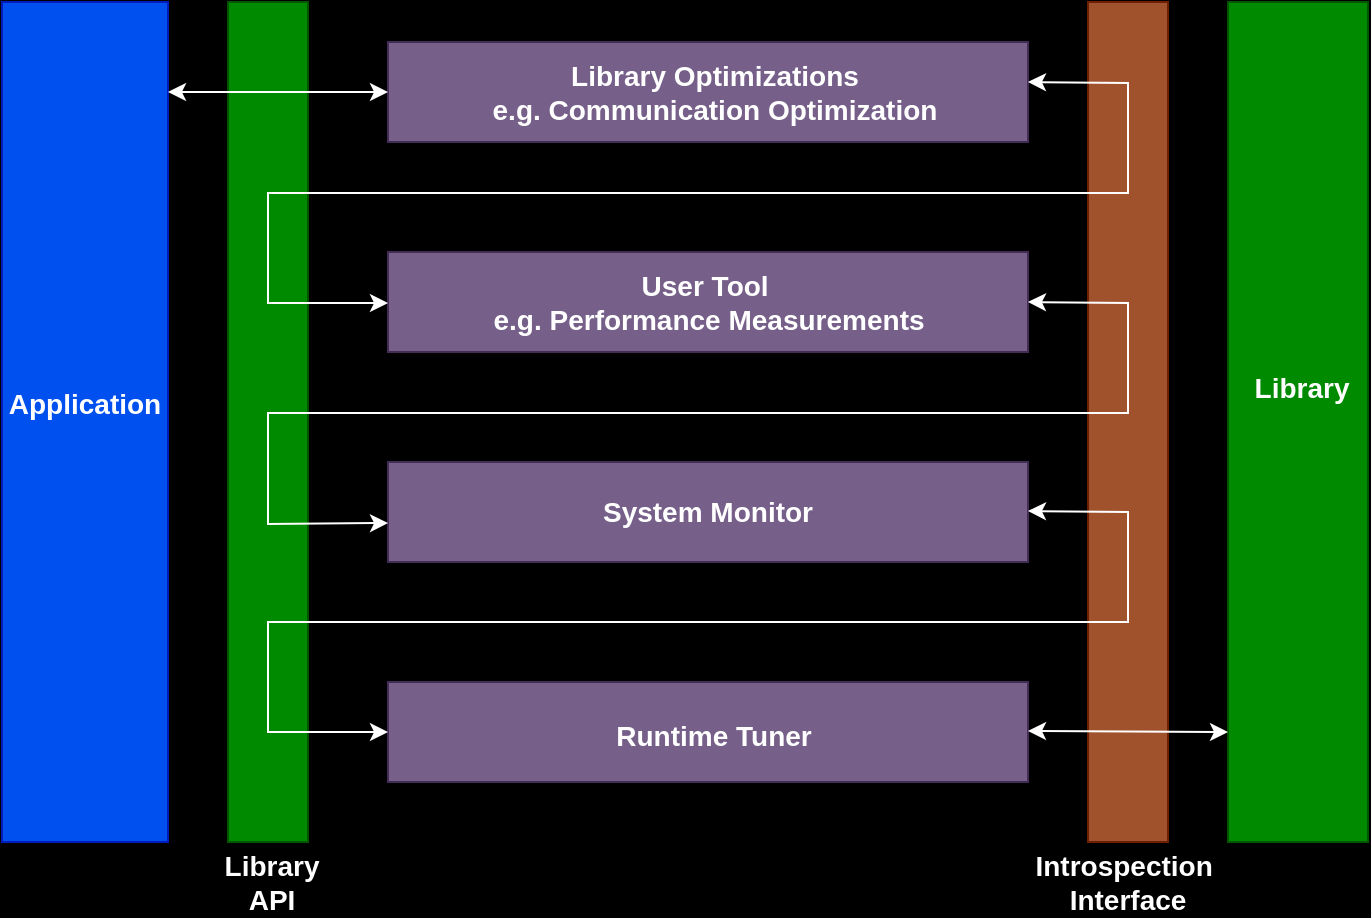 <mxfile version="24.7.1" type="github">
  <diagram name="Page-1" id="c_k5aLJXqeRL7h8JGnlB">
    <mxGraphModel dx="1434" dy="540" grid="0" gridSize="10" guides="1" tooltips="1" connect="1" arrows="1" fold="1" page="0" pageScale="1" pageWidth="850" pageHeight="1100" background="#000000" math="0" shadow="0">
      <root>
        <mxCell id="0" />
        <mxCell id="1" parent="0" />
        <mxCell id="h9ObIdVZo0J2hoLcuRQP-1" value="" style="rounded=0;whiteSpace=wrap;html=1;fillColor=#0050ef;strokeColor=#001DBC;fontColor=#ffffff;" vertex="1" parent="1">
          <mxGeometry x="107" y="400" width="83" height="420" as="geometry" />
        </mxCell>
        <mxCell id="h9ObIdVZo0J2hoLcuRQP-2" value="&lt;b&gt;&lt;font style=&quot;font-size: 14px;&quot;&gt;Application&lt;/font&gt;&lt;/b&gt;" style="text;html=1;align=center;verticalAlign=middle;whiteSpace=wrap;rounded=0;labelBorderColor=none;fontColor=#FFFFFF;" vertex="1" parent="1">
          <mxGeometry x="113" y="581" width="71" height="39" as="geometry" />
        </mxCell>
        <mxCell id="h9ObIdVZo0J2hoLcuRQP-3" value="" style="rounded=0;whiteSpace=wrap;html=1;fillColor=#008a00;strokeColor=#005700;fontColor=#ffffff;" vertex="1" parent="1">
          <mxGeometry x="220" y="400" width="40" height="420" as="geometry" />
        </mxCell>
        <mxCell id="h9ObIdVZo0J2hoLcuRQP-4" value="" style="rounded=0;whiteSpace=wrap;html=1;fillColor=#008a00;strokeColor=#005700;fontColor=#ffffff;" vertex="1" parent="1">
          <mxGeometry x="720" y="400" width="70" height="420" as="geometry" />
        </mxCell>
        <mxCell id="h9ObIdVZo0J2hoLcuRQP-5" value="" style="rounded=0;whiteSpace=wrap;html=1;fillColor=#a0522d;strokeColor=#6D1F00;fontColor=#ffffff;" vertex="1" parent="1">
          <mxGeometry x="650" y="400" width="40" height="420" as="geometry" />
        </mxCell>
        <mxCell id="h9ObIdVZo0J2hoLcuRQP-6" value="" style="rounded=0;whiteSpace=wrap;html=1;fillColor=#76608a;strokeColor=#432D57;fontColor=#ffffff;" vertex="1" parent="1">
          <mxGeometry x="300" y="420" width="320" height="50" as="geometry" />
        </mxCell>
        <mxCell id="h9ObIdVZo0J2hoLcuRQP-7" value="" style="rounded=0;whiteSpace=wrap;html=1;fillColor=#76608a;strokeColor=#432D57;fontColor=#ffffff;" vertex="1" parent="1">
          <mxGeometry x="300" y="525" width="320" height="50" as="geometry" />
        </mxCell>
        <mxCell id="h9ObIdVZo0J2hoLcuRQP-8" value="" style="rounded=0;whiteSpace=wrap;html=1;fillColor=#76608a;strokeColor=#432D57;fontColor=#ffffff;" vertex="1" parent="1">
          <mxGeometry x="300" y="630" width="320" height="50" as="geometry" />
        </mxCell>
        <mxCell id="h9ObIdVZo0J2hoLcuRQP-9" value="" style="rounded=0;whiteSpace=wrap;html=1;fillColor=#76608a;strokeColor=#432D57;fontColor=#ffffff;" vertex="1" parent="1">
          <mxGeometry x="300" y="740" width="320" height="50" as="geometry" />
        </mxCell>
        <mxCell id="h9ObIdVZo0J2hoLcuRQP-10" value="&lt;div&gt;Library&lt;/div&gt;" style="text;html=1;align=center;verticalAlign=middle;whiteSpace=wrap;rounded=0;labelBorderColor=none;fontColor=#FFFFFF;fontSize=14;fontStyle=1" vertex="1" parent="1">
          <mxGeometry x="727" y="578" width="60" height="30" as="geometry" />
        </mxCell>
        <mxCell id="h9ObIdVZo0J2hoLcuRQP-11" value="" style="endArrow=classic;startArrow=classic;html=1;rounded=0;entryX=0;entryY=0.5;entryDx=0;entryDy=0;strokeColor=#FFFFFF;" edge="1" parent="1" target="h9ObIdVZo0J2hoLcuRQP-6">
          <mxGeometry width="50" height="50" relative="1" as="geometry">
            <mxPoint x="190" y="445" as="sourcePoint" />
            <mxPoint x="300" y="440" as="targetPoint" />
          </mxGeometry>
        </mxCell>
        <mxCell id="h9ObIdVZo0J2hoLcuRQP-12" value="Library Optimizations&lt;div&gt;e.g. Communication Optimization&lt;/div&gt;" style="text;html=1;align=center;verticalAlign=middle;whiteSpace=wrap;rounded=0;textShadow=0;fontColor=#FFFFFF;fontSize=14;fontStyle=1" vertex="1" parent="1">
          <mxGeometry x="345.5" y="430" width="235" height="30" as="geometry" />
        </mxCell>
        <mxCell id="h9ObIdVZo0J2hoLcuRQP-13" value="User Tool&amp;nbsp;&lt;div&gt;e.g. Performance Measurements&lt;/div&gt;" style="text;html=1;align=center;verticalAlign=middle;whiteSpace=wrap;rounded=0;textShadow=0;fontColor=#FFFFFF;fontSize=14;fontStyle=1" vertex="1" parent="1">
          <mxGeometry x="343.5" y="535" width="233" height="30" as="geometry" />
        </mxCell>
        <mxCell id="h9ObIdVZo0J2hoLcuRQP-14" value="System Monitor" style="text;html=1;align=center;verticalAlign=middle;whiteSpace=wrap;rounded=0;textShadow=0;fontColor=#FFFFFF;fontSize=14;fontStyle=1" vertex="1" parent="1">
          <mxGeometry x="360" y="640" width="200" height="30" as="geometry" />
        </mxCell>
        <mxCell id="h9ObIdVZo0J2hoLcuRQP-15" value="Runtime Tuner" style="text;html=1;align=center;verticalAlign=middle;whiteSpace=wrap;rounded=0;textShadow=0;fontColor=#FFFFFF;fontSize=14;fontStyle=1" vertex="1" parent="1">
          <mxGeometry x="363" y="752" width="200" height="30" as="geometry" />
        </mxCell>
        <mxCell id="h9ObIdVZo0J2hoLcuRQP-16" value="" style="endArrow=classic;startArrow=classic;html=1;rounded=0;strokeColor=#FFFFFF;" edge="1" parent="1">
          <mxGeometry width="50" height="50" relative="1" as="geometry">
            <mxPoint x="620" y="764.5" as="sourcePoint" />
            <mxPoint x="720" y="765" as="targetPoint" />
          </mxGeometry>
        </mxCell>
        <mxCell id="h9ObIdVZo0J2hoLcuRQP-17" value="" style="endArrow=classic;startArrow=classic;html=1;rounded=0;entryX=0;entryY=0.5;entryDx=0;entryDy=0;strokeColor=#FFFFFF;" edge="1" parent="1" target="h9ObIdVZo0J2hoLcuRQP-9">
          <mxGeometry width="50" height="50" relative="1" as="geometry">
            <mxPoint x="620" y="654.5" as="sourcePoint" />
            <mxPoint x="720" y="655" as="targetPoint" />
            <Array as="points">
              <mxPoint x="670" y="655" />
              <mxPoint x="670" y="710" />
              <mxPoint x="240" y="710" />
              <mxPoint x="240" y="765" />
            </Array>
          </mxGeometry>
        </mxCell>
        <mxCell id="h9ObIdVZo0J2hoLcuRQP-18" value="" style="endArrow=classic;startArrow=classic;html=1;rounded=0;entryX=0;entryY=0.5;entryDx=0;entryDy=0;strokeColor=#FFFFFF;" edge="1" parent="1">
          <mxGeometry width="50" height="50" relative="1" as="geometry">
            <mxPoint x="620" y="550" as="sourcePoint" />
            <mxPoint x="300" y="660.5" as="targetPoint" />
            <Array as="points">
              <mxPoint x="670" y="550.5" />
              <mxPoint x="670" y="605.5" />
              <mxPoint x="240" y="605.5" />
              <mxPoint x="240" y="661" />
            </Array>
          </mxGeometry>
        </mxCell>
        <mxCell id="h9ObIdVZo0J2hoLcuRQP-19" value="" style="endArrow=classic;startArrow=classic;html=1;rounded=0;entryX=0;entryY=0.5;entryDx=0;entryDy=0;strokeColor=#FFFFFF;" edge="1" parent="1">
          <mxGeometry width="50" height="50" relative="1" as="geometry">
            <mxPoint x="620" y="440" as="sourcePoint" />
            <mxPoint x="300" y="550.5" as="targetPoint" />
            <Array as="points">
              <mxPoint x="670" y="440.5" />
              <mxPoint x="670" y="495.5" />
              <mxPoint x="240" y="495.5" />
              <mxPoint x="240" y="550.5" />
            </Array>
          </mxGeometry>
        </mxCell>
        <mxCell id="h9ObIdVZo0J2hoLcuRQP-20" value="Library&lt;div style=&quot;font-size: 14px;&quot;&gt;API&lt;/div&gt;" style="text;html=1;align=center;verticalAlign=middle;whiteSpace=wrap;rounded=0;fontColor=#FFFFFF;fontSize=14;fontStyle=1" vertex="1" parent="1">
          <mxGeometry x="212" y="825" width="60" height="30" as="geometry" />
        </mxCell>
        <mxCell id="h9ObIdVZo0J2hoLcuRQP-21" value="Introspection&amp;nbsp;&lt;div style=&quot;font-size: 14px;&quot;&gt;Interface&lt;/div&gt;" style="text;html=1;align=center;verticalAlign=middle;whiteSpace=wrap;rounded=0;fontColor=#FFFFFF;fontSize=14;fontStyle=1" vertex="1" parent="1">
          <mxGeometry x="640" y="825" width="60" height="30" as="geometry" />
        </mxCell>
      </root>
    </mxGraphModel>
  </diagram>
</mxfile>
